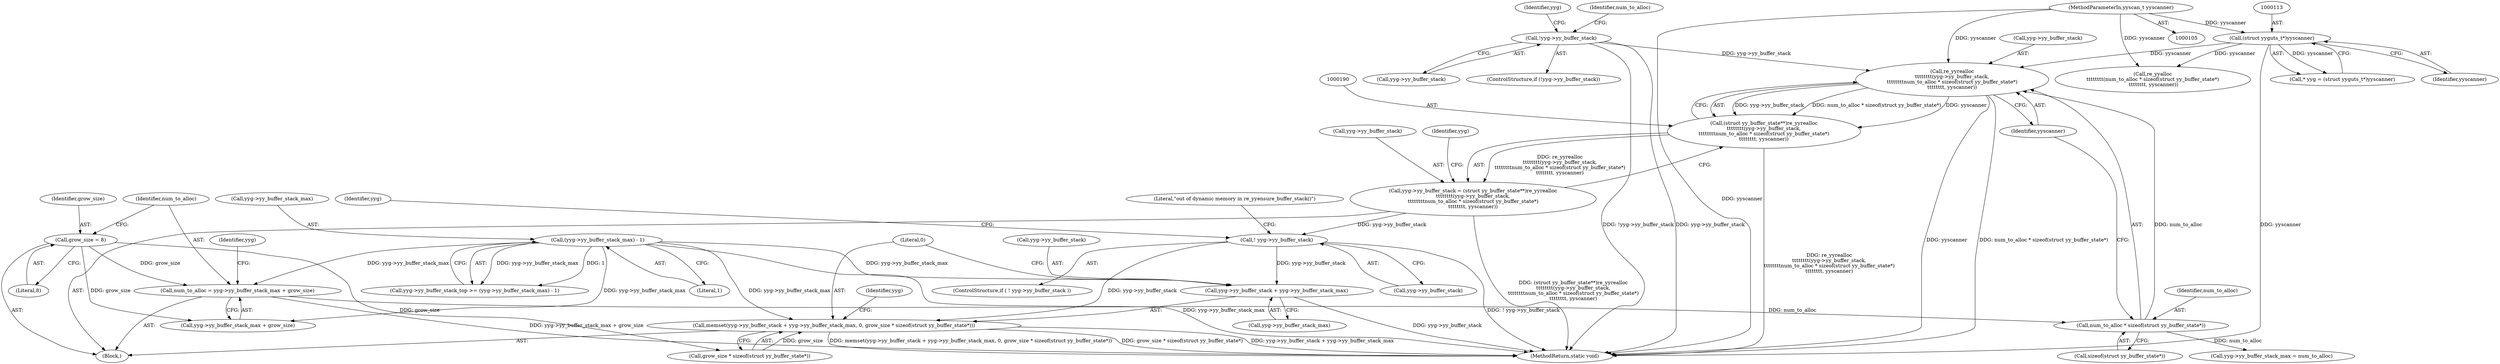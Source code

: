 digraph "0_yara_3119b232c9c453c98d8fa8b6ae4e37ba18117cd4@API" {
"1000191" [label="(Call,re_yyrealloc\n\t\t\t\t\t\t\t\t(yyg->yy_buffer_stack,\n\t\t\t\t\t\t\t\tnum_to_alloc * sizeof(struct yy_buffer_state*)\n\t\t\t\t\t\t\t\t, yyscanner))"];
"1000116" [label="(Call,!yyg->yy_buffer_stack)"];
"1000195" [label="(Call,num_to_alloc * sizeof(struct yy_buffer_state*))"];
"1000178" [label="(Call,num_to_alloc = yyg->yy_buffer_stack_max + grow_size)"];
"1000168" [label="(Call,(yyg->yy_buffer_stack_max) - 1)"];
"1000175" [label="(Call,grow_size = 8)"];
"1000112" [label="(Call,(struct yyguts_t*)yyscanner)"];
"1000106" [label="(MethodParameterIn,yyscan_t yyscanner)"];
"1000189" [label="(Call,(struct yy_buffer_state**)re_yyrealloc\n\t\t\t\t\t\t\t\t(yyg->yy_buffer_stack,\n\t\t\t\t\t\t\t\tnum_to_alloc * sizeof(struct yy_buffer_state*)\n\t\t\t\t\t\t\t\t, yyscanner))"];
"1000185" [label="(Call,yyg->yy_buffer_stack = (struct yy_buffer_state**)re_yyrealloc\n\t\t\t\t\t\t\t\t(yyg->yy_buffer_stack,\n\t\t\t\t\t\t\t\tnum_to_alloc * sizeof(struct yy_buffer_state*)\n\t\t\t\t\t\t\t\t, yyscanner))"];
"1000201" [label="(Call,! yyg->yy_buffer_stack)"];
"1000207" [label="(Call,memset(yyg->yy_buffer_stack + yyg->yy_buffer_stack_max, 0, grow_size * sizeof(struct yy_buffer_state*)))"];
"1000208" [label="(Call,yyg->yy_buffer_stack + yyg->yy_buffer_stack_max)"];
"1000189" [label="(Call,(struct yy_buffer_state**)re_yyrealloc\n\t\t\t\t\t\t\t\t(yyg->yy_buffer_stack,\n\t\t\t\t\t\t\t\tnum_to_alloc * sizeof(struct yy_buffer_state*)\n\t\t\t\t\t\t\t\t, yyscanner))"];
"1000112" [label="(Call,(struct yyguts_t*)yyscanner)"];
"1000178" [label="(Call,num_to_alloc = yyg->yy_buffer_stack_max + grow_size)"];
"1000195" [label="(Call,num_to_alloc * sizeof(struct yy_buffer_state*))"];
"1000202" [label="(Call,yyg->yy_buffer_stack)"];
"1000115" [label="(ControlStructure,if (!yyg->yy_buffer_stack))"];
"1000216" [label="(Call,grow_size * sizeof(struct yy_buffer_state*))"];
"1000207" [label="(Call,memset(yyg->yy_buffer_stack + yyg->yy_buffer_stack_max, 0, grow_size * sizeof(struct yy_buffer_state*)))"];
"1000191" [label="(Call,re_yyrealloc\n\t\t\t\t\t\t\t\t(yyg->yy_buffer_stack,\n\t\t\t\t\t\t\t\tnum_to_alloc * sizeof(struct yy_buffer_state*)\n\t\t\t\t\t\t\t\t, yyscanner))"];
"1000197" [label="(Call,sizeof(struct yy_buffer_state*))"];
"1000186" [label="(Call,yyg->yy_buffer_stack)"];
"1000200" [label="(ControlStructure,if ( ! yyg->yy_buffer_stack ))"];
"1000169" [label="(Call,yyg->yy_buffer_stack_max)"];
"1000116" [label="(Call,!yyg->yy_buffer_stack)"];
"1000164" [label="(Call,yyg->yy_buffer_stack_top >= (yyg->yy_buffer_stack_max) - 1)"];
"1000222" [label="(Identifier,yyg)"];
"1000166" [label="(Identifier,yyg)"];
"1000209" [label="(Call,yyg->yy_buffer_stack)"];
"1000180" [label="(Call,yyg->yy_buffer_stack_max + grow_size)"];
"1000196" [label="(Identifier,num_to_alloc)"];
"1000187" [label="(Identifier,yyg)"];
"1000208" [label="(Call,yyg->yy_buffer_stack + yyg->yy_buffer_stack_max)"];
"1000201" [label="(Call,! yyg->yy_buffer_stack)"];
"1000212" [label="(Call,yyg->yy_buffer_stack_max)"];
"1000192" [label="(Call,yyg->yy_buffer_stack)"];
"1000206" [label="(Literal,\"out of dynamic memory in re_yyensure_buffer_stack()\")"];
"1000117" [label="(Call,yyg->yy_buffer_stack)"];
"1000110" [label="(Call,* yyg = (struct yyguts_t*)yyscanner)"];
"1000215" [label="(Literal,0)"];
"1000220" [label="(Call,yyg->yy_buffer_stack_max = num_to_alloc)"];
"1000179" [label="(Identifier,num_to_alloc)"];
"1000173" [label="(Block,)"];
"1000203" [label="(Identifier,yyg)"];
"1000176" [label="(Identifier,grow_size)"];
"1000225" [label="(MethodReturn,static void)"];
"1000168" [label="(Call,(yyg->yy_buffer_stack_max) - 1)"];
"1000185" [label="(Call,yyg->yy_buffer_stack = (struct yy_buffer_state**)re_yyrealloc\n\t\t\t\t\t\t\t\t(yyg->yy_buffer_stack,\n\t\t\t\t\t\t\t\tnum_to_alloc * sizeof(struct yy_buffer_state*)\n\t\t\t\t\t\t\t\t, yyscanner))"];
"1000210" [label="(Identifier,yyg)"];
"1000175" [label="(Call,grow_size = 8)"];
"1000122" [label="(Identifier,num_to_alloc)"];
"1000114" [label="(Identifier,yyscanner)"];
"1000199" [label="(Identifier,yyscanner)"];
"1000130" [label="(Call,re_yyalloc\n\t\t\t\t\t\t\t\t(num_to_alloc * sizeof(struct yy_buffer_state*)\n \t\t\t\t\t\t\t\t, yyscanner))"];
"1000177" [label="(Literal,8)"];
"1000106" [label="(MethodParameterIn,yyscan_t yyscanner)"];
"1000172" [label="(Literal,1)"];
"1000191" -> "1000189"  [label="AST: "];
"1000191" -> "1000199"  [label="CFG: "];
"1000192" -> "1000191"  [label="AST: "];
"1000195" -> "1000191"  [label="AST: "];
"1000199" -> "1000191"  [label="AST: "];
"1000189" -> "1000191"  [label="CFG: "];
"1000191" -> "1000225"  [label="DDG: yyscanner"];
"1000191" -> "1000225"  [label="DDG: num_to_alloc * sizeof(struct yy_buffer_state*)"];
"1000191" -> "1000189"  [label="DDG: yyg->yy_buffer_stack"];
"1000191" -> "1000189"  [label="DDG: num_to_alloc * sizeof(struct yy_buffer_state*)"];
"1000191" -> "1000189"  [label="DDG: yyscanner"];
"1000116" -> "1000191"  [label="DDG: yyg->yy_buffer_stack"];
"1000195" -> "1000191"  [label="DDG: num_to_alloc"];
"1000112" -> "1000191"  [label="DDG: yyscanner"];
"1000106" -> "1000191"  [label="DDG: yyscanner"];
"1000116" -> "1000115"  [label="AST: "];
"1000116" -> "1000117"  [label="CFG: "];
"1000117" -> "1000116"  [label="AST: "];
"1000122" -> "1000116"  [label="CFG: "];
"1000166" -> "1000116"  [label="CFG: "];
"1000116" -> "1000225"  [label="DDG: yyg->yy_buffer_stack"];
"1000116" -> "1000225"  [label="DDG: !yyg->yy_buffer_stack"];
"1000195" -> "1000197"  [label="CFG: "];
"1000196" -> "1000195"  [label="AST: "];
"1000197" -> "1000195"  [label="AST: "];
"1000199" -> "1000195"  [label="CFG: "];
"1000178" -> "1000195"  [label="DDG: num_to_alloc"];
"1000195" -> "1000220"  [label="DDG: num_to_alloc"];
"1000178" -> "1000173"  [label="AST: "];
"1000178" -> "1000180"  [label="CFG: "];
"1000179" -> "1000178"  [label="AST: "];
"1000180" -> "1000178"  [label="AST: "];
"1000187" -> "1000178"  [label="CFG: "];
"1000178" -> "1000225"  [label="DDG: yyg->yy_buffer_stack_max + grow_size"];
"1000168" -> "1000178"  [label="DDG: yyg->yy_buffer_stack_max"];
"1000175" -> "1000178"  [label="DDG: grow_size"];
"1000168" -> "1000164"  [label="AST: "];
"1000168" -> "1000172"  [label="CFG: "];
"1000169" -> "1000168"  [label="AST: "];
"1000172" -> "1000168"  [label="AST: "];
"1000164" -> "1000168"  [label="CFG: "];
"1000168" -> "1000225"  [label="DDG: yyg->yy_buffer_stack_max"];
"1000168" -> "1000164"  [label="DDG: yyg->yy_buffer_stack_max"];
"1000168" -> "1000164"  [label="DDG: 1"];
"1000168" -> "1000180"  [label="DDG: yyg->yy_buffer_stack_max"];
"1000168" -> "1000207"  [label="DDG: yyg->yy_buffer_stack_max"];
"1000168" -> "1000208"  [label="DDG: yyg->yy_buffer_stack_max"];
"1000175" -> "1000173"  [label="AST: "];
"1000175" -> "1000177"  [label="CFG: "];
"1000176" -> "1000175"  [label="AST: "];
"1000177" -> "1000175"  [label="AST: "];
"1000179" -> "1000175"  [label="CFG: "];
"1000175" -> "1000180"  [label="DDG: grow_size"];
"1000175" -> "1000216"  [label="DDG: grow_size"];
"1000112" -> "1000110"  [label="AST: "];
"1000112" -> "1000114"  [label="CFG: "];
"1000113" -> "1000112"  [label="AST: "];
"1000114" -> "1000112"  [label="AST: "];
"1000110" -> "1000112"  [label="CFG: "];
"1000112" -> "1000225"  [label="DDG: yyscanner"];
"1000112" -> "1000110"  [label="DDG: yyscanner"];
"1000106" -> "1000112"  [label="DDG: yyscanner"];
"1000112" -> "1000130"  [label="DDG: yyscanner"];
"1000106" -> "1000105"  [label="AST: "];
"1000106" -> "1000225"  [label="DDG: yyscanner"];
"1000106" -> "1000130"  [label="DDG: yyscanner"];
"1000189" -> "1000185"  [label="AST: "];
"1000190" -> "1000189"  [label="AST: "];
"1000185" -> "1000189"  [label="CFG: "];
"1000189" -> "1000225"  [label="DDG: re_yyrealloc\n\t\t\t\t\t\t\t\t(yyg->yy_buffer_stack,\n\t\t\t\t\t\t\t\tnum_to_alloc * sizeof(struct yy_buffer_state*)\n\t\t\t\t\t\t\t\t, yyscanner)"];
"1000189" -> "1000185"  [label="DDG: re_yyrealloc\n\t\t\t\t\t\t\t\t(yyg->yy_buffer_stack,\n\t\t\t\t\t\t\t\tnum_to_alloc * sizeof(struct yy_buffer_state*)\n\t\t\t\t\t\t\t\t, yyscanner)"];
"1000185" -> "1000173"  [label="AST: "];
"1000186" -> "1000185"  [label="AST: "];
"1000203" -> "1000185"  [label="CFG: "];
"1000185" -> "1000225"  [label="DDG: (struct yy_buffer_state**)re_yyrealloc\n\t\t\t\t\t\t\t\t(yyg->yy_buffer_stack,\n\t\t\t\t\t\t\t\tnum_to_alloc * sizeof(struct yy_buffer_state*)\n\t\t\t\t\t\t\t\t, yyscanner)"];
"1000185" -> "1000201"  [label="DDG: yyg->yy_buffer_stack"];
"1000201" -> "1000200"  [label="AST: "];
"1000201" -> "1000202"  [label="CFG: "];
"1000202" -> "1000201"  [label="AST: "];
"1000206" -> "1000201"  [label="CFG: "];
"1000210" -> "1000201"  [label="CFG: "];
"1000201" -> "1000225"  [label="DDG: ! yyg->yy_buffer_stack"];
"1000201" -> "1000207"  [label="DDG: yyg->yy_buffer_stack"];
"1000201" -> "1000208"  [label="DDG: yyg->yy_buffer_stack"];
"1000207" -> "1000173"  [label="AST: "];
"1000207" -> "1000216"  [label="CFG: "];
"1000208" -> "1000207"  [label="AST: "];
"1000215" -> "1000207"  [label="AST: "];
"1000216" -> "1000207"  [label="AST: "];
"1000222" -> "1000207"  [label="CFG: "];
"1000207" -> "1000225"  [label="DDG: grow_size * sizeof(struct yy_buffer_state*)"];
"1000207" -> "1000225"  [label="DDG: yyg->yy_buffer_stack + yyg->yy_buffer_stack_max"];
"1000207" -> "1000225"  [label="DDG: memset(yyg->yy_buffer_stack + yyg->yy_buffer_stack_max, 0, grow_size * sizeof(struct yy_buffer_state*))"];
"1000216" -> "1000207"  [label="DDG: grow_size"];
"1000208" -> "1000212"  [label="CFG: "];
"1000209" -> "1000208"  [label="AST: "];
"1000212" -> "1000208"  [label="AST: "];
"1000215" -> "1000208"  [label="CFG: "];
"1000208" -> "1000225"  [label="DDG: yyg->yy_buffer_stack"];
}

